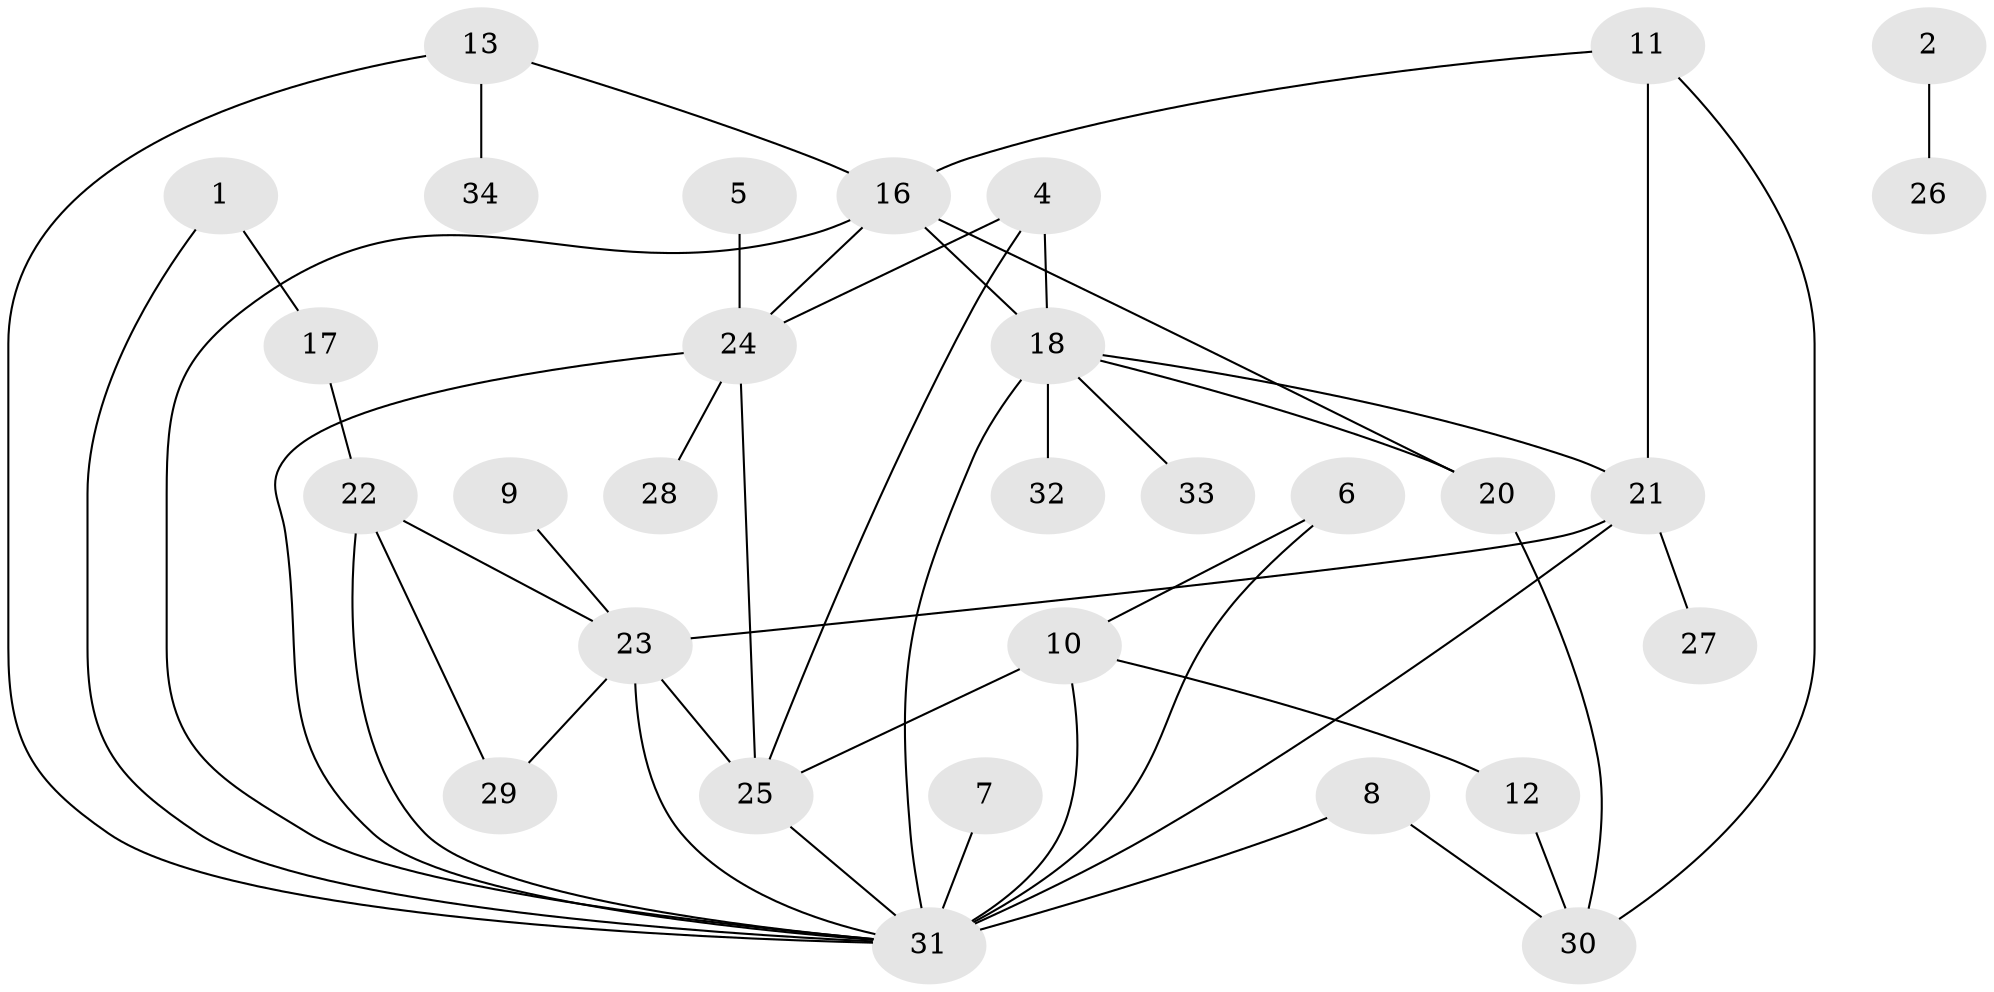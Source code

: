 // original degree distribution, {1: 0.17857142857142858, 6: 0.023809523809523808, 3: 0.23809523809523808, 2: 0.35714285714285715, 4: 0.09523809523809523, 0: 0.047619047619047616, 5: 0.047619047619047616, 7: 0.011904761904761904}
// Generated by graph-tools (version 1.1) at 2025/35/03/04/25 23:35:47]
// undirected, 30 vertices, 47 edges
graph export_dot {
  node [color=gray90,style=filled];
  1;
  2;
  4;
  5;
  6;
  7;
  8;
  9;
  10;
  11;
  12;
  13;
  16;
  17;
  18;
  20;
  21;
  22;
  23;
  24;
  25;
  26;
  27;
  28;
  29;
  30;
  31;
  32;
  33;
  34;
  1 -- 17 [weight=1.0];
  1 -- 31 [weight=1.0];
  2 -- 26 [weight=1.0];
  4 -- 18 [weight=1.0];
  4 -- 24 [weight=1.0];
  4 -- 25 [weight=1.0];
  5 -- 24 [weight=1.0];
  6 -- 10 [weight=1.0];
  6 -- 31 [weight=1.0];
  7 -- 31 [weight=1.0];
  8 -- 30 [weight=1.0];
  8 -- 31 [weight=1.0];
  9 -- 23 [weight=1.0];
  10 -- 12 [weight=2.0];
  10 -- 25 [weight=1.0];
  10 -- 31 [weight=3.0];
  11 -- 16 [weight=1.0];
  11 -- 21 [weight=1.0];
  11 -- 30 [weight=1.0];
  12 -- 30 [weight=1.0];
  13 -- 16 [weight=1.0];
  13 -- 31 [weight=1.0];
  13 -- 34 [weight=1.0];
  16 -- 18 [weight=1.0];
  16 -- 20 [weight=2.0];
  16 -- 24 [weight=1.0];
  16 -- 31 [weight=1.0];
  17 -- 22 [weight=1.0];
  18 -- 20 [weight=1.0];
  18 -- 21 [weight=1.0];
  18 -- 31 [weight=1.0];
  18 -- 32 [weight=1.0];
  18 -- 33 [weight=1.0];
  20 -- 30 [weight=1.0];
  21 -- 23 [weight=1.0];
  21 -- 27 [weight=1.0];
  21 -- 31 [weight=2.0];
  22 -- 23 [weight=1.0];
  22 -- 29 [weight=1.0];
  22 -- 31 [weight=1.0];
  23 -- 25 [weight=1.0];
  23 -- 29 [weight=1.0];
  23 -- 31 [weight=1.0];
  24 -- 25 [weight=1.0];
  24 -- 28 [weight=1.0];
  24 -- 31 [weight=1.0];
  25 -- 31 [weight=1.0];
}
